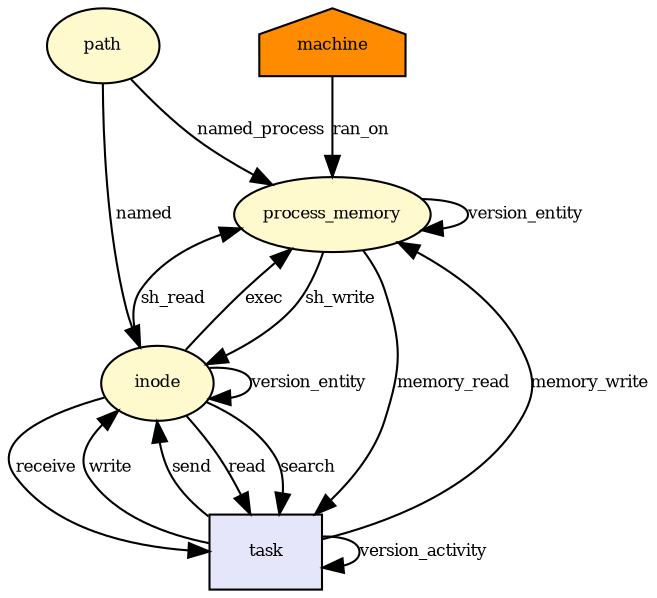 digraph RGL__DirectedAdjacencyGraph {path[fontsize = 8,label = "path",shape = ellipse, fillcolor="#fffacd", style = filled]

process_memory[fontsize = 8,label = "process_memory",shape = ellipse, fillcolor="#fffacd", style = filled]

path -> process_memory[fontsize = 8,label = "named_process", color="#000000"]

process_memory -> process_memory[fontsize = 8,label = "version_entity", color="#000000"]

machine[fontsize = 8,label = "machine",shape = house, fillcolor="#ff8c00", style = filled]

machine -> process_memory[fontsize = 8,label = "ran_on", color="#000000"]

inode[fontsize = 8,label = "inode",shape = ellipse, fillcolor="#fffacd", style = filled]

path -> inode[fontsize = 8,label = "named", color="#000000"]

inode -> process_memory[fontsize = 8,label = "sh_read", color="#000000"]

task[fontsize = 8,label = "task",shape = rectangle, fillcolor="#e6e6fa", style = filled]

task -> task[fontsize = 8,label = "version_activity", color="#000000"]

process_memory -> task[fontsize = 8,label = "memory_read", color="#000000"]

inode -> inode[fontsize = 8,label = "version_entity", color="#000000"]

task -> inode[fontsize = 8,label = "write", color="#000000"]

inode -> task[fontsize = 8,label = "read", color="#000000"]

task -> process_memory[fontsize = 8,label = "memory_write", color="#000000"]

process_memory -> inode[fontsize = 8,label = "sh_write", color="#000000"]

inode -> task[fontsize = 8,label = "search", color="#000000"]

task -> inode[fontsize = 8,label = "send", color="#000000"]

inode -> task[fontsize = 8,label = "receive", color="#000000"]

inode -> process_memory[fontsize = 8,label = "exec", color="#000000"]

}